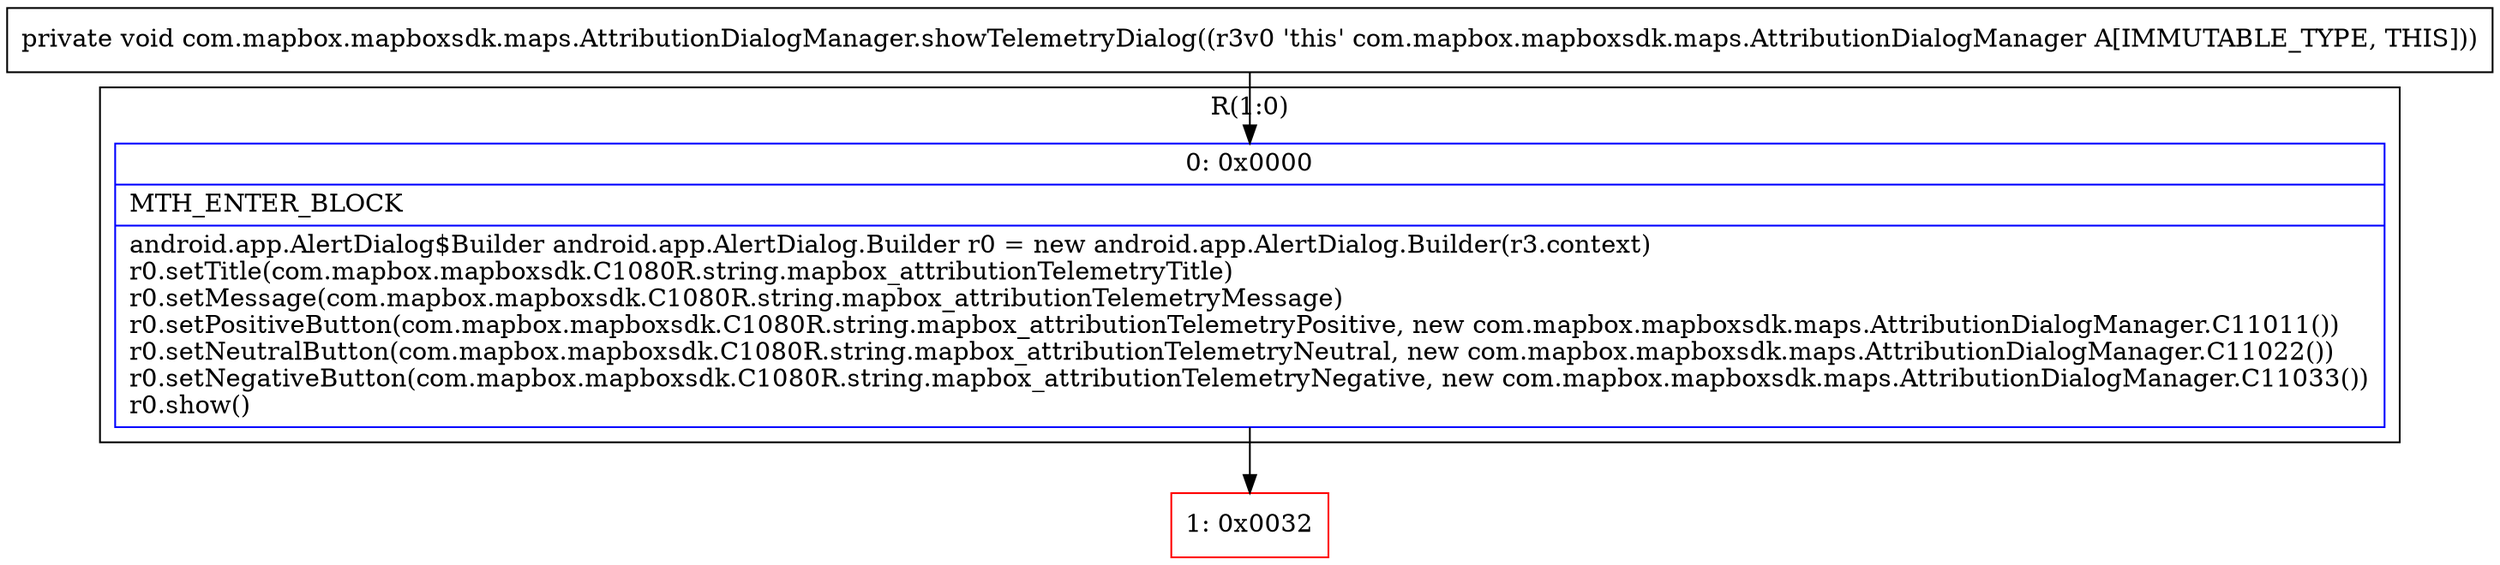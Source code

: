 digraph "CFG forcom.mapbox.mapboxsdk.maps.AttributionDialogManager.showTelemetryDialog()V" {
subgraph cluster_Region_62778677 {
label = "R(1:0)";
node [shape=record,color=blue];
Node_0 [shape=record,label="{0\:\ 0x0000|MTH_ENTER_BLOCK\l|android.app.AlertDialog$Builder android.app.AlertDialog.Builder r0 = new android.app.AlertDialog.Builder(r3.context)\lr0.setTitle(com.mapbox.mapboxsdk.C1080R.string.mapbox_attributionTelemetryTitle)\lr0.setMessage(com.mapbox.mapboxsdk.C1080R.string.mapbox_attributionTelemetryMessage)\lr0.setPositiveButton(com.mapbox.mapboxsdk.C1080R.string.mapbox_attributionTelemetryPositive, new com.mapbox.mapboxsdk.maps.AttributionDialogManager.C11011())\lr0.setNeutralButton(com.mapbox.mapboxsdk.C1080R.string.mapbox_attributionTelemetryNeutral, new com.mapbox.mapboxsdk.maps.AttributionDialogManager.C11022())\lr0.setNegativeButton(com.mapbox.mapboxsdk.C1080R.string.mapbox_attributionTelemetryNegative, new com.mapbox.mapboxsdk.maps.AttributionDialogManager.C11033())\lr0.show()\l}"];
}
Node_1 [shape=record,color=red,label="{1\:\ 0x0032}"];
MethodNode[shape=record,label="{private void com.mapbox.mapboxsdk.maps.AttributionDialogManager.showTelemetryDialog((r3v0 'this' com.mapbox.mapboxsdk.maps.AttributionDialogManager A[IMMUTABLE_TYPE, THIS])) }"];
MethodNode -> Node_0;
Node_0 -> Node_1;
}

